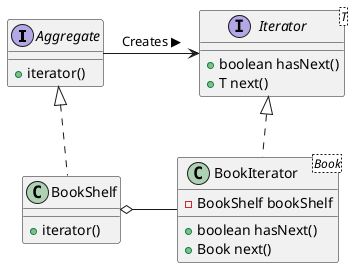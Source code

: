 @startuml
together {

   interface Aggregate{
        + iterator()
   }

   interface Iterator<T>{
        + boolean hasNext()
        + T next()
   }

}

Aggregate -right-> Iterator : Creates ▶

together {

    class BookShelf implements Aggregate{

        + iterator()

    }

    class BookIterator<Book> implements Iterator{
        - BookShelf bookShelf
        + boolean hasNext()
        + Book next()
    }

}


BookIterator -left-o BookShelf
' BookShelf --> BookIterator : Creates ▶

@enduml